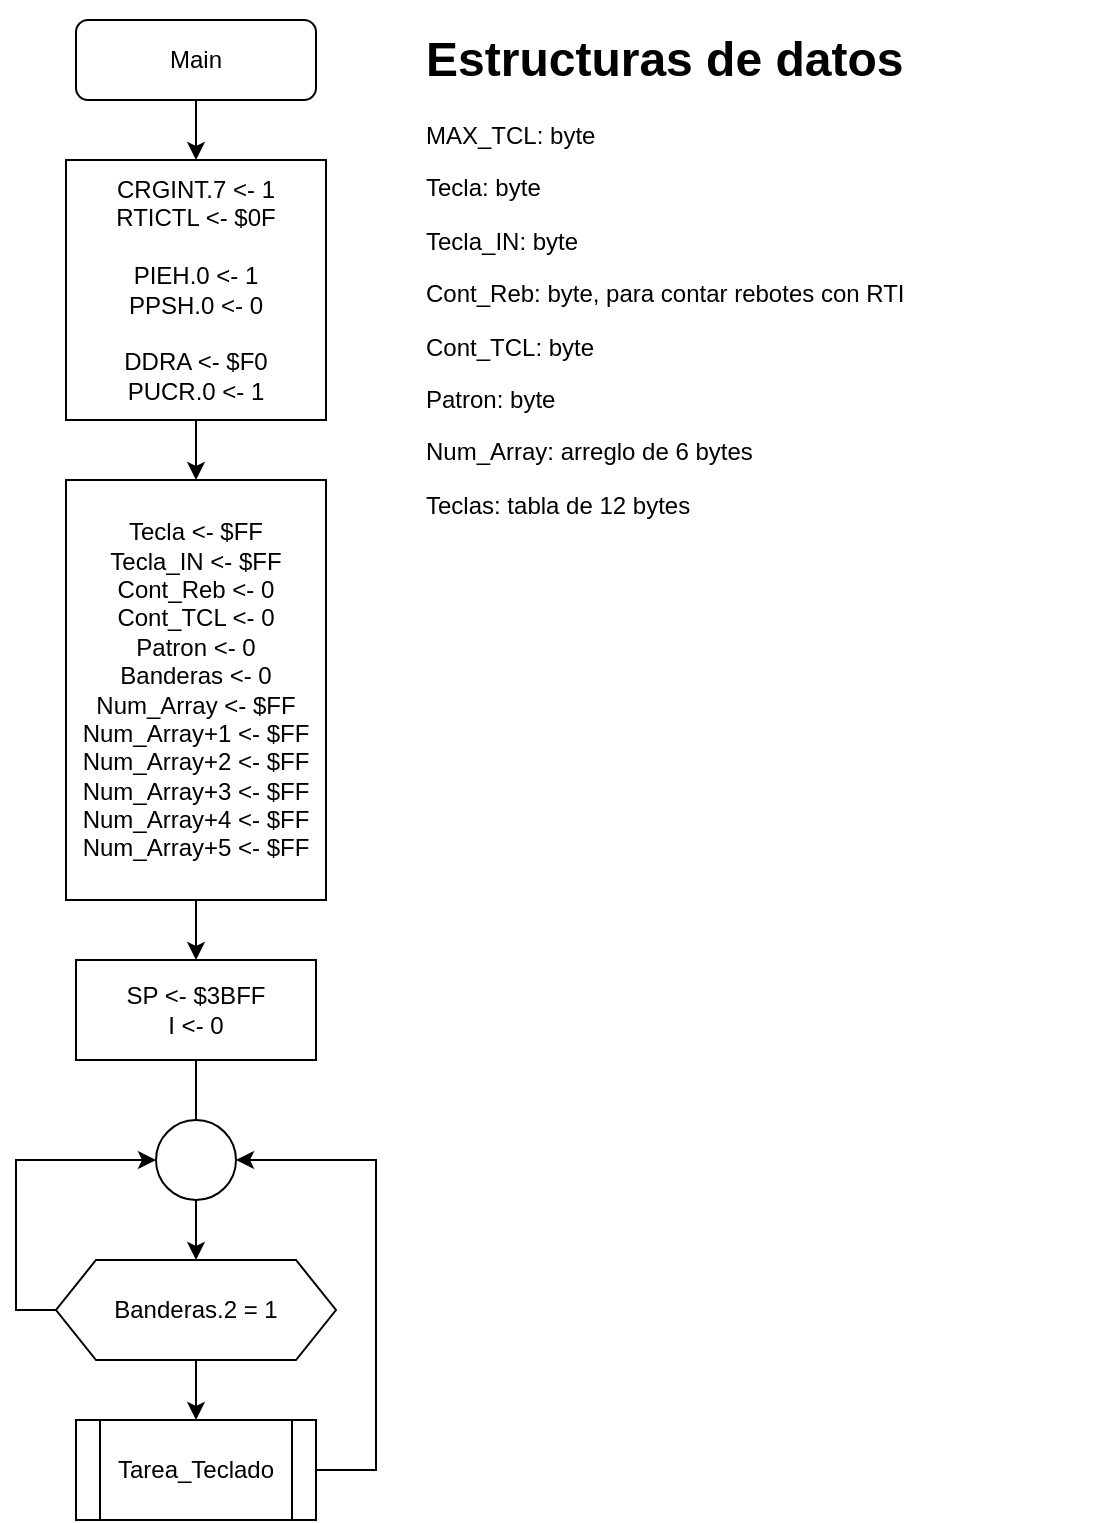<mxfile version="14.2.9" type="device"><diagram id="AS3s6Gq-B6MBUwnEhiok" name="Page-1"><mxGraphModel dx="1182" dy="772" grid="1" gridSize="10" guides="1" tooltips="1" connect="1" arrows="1" fold="1" page="1" pageScale="1" pageWidth="850" pageHeight="1100" math="0" shadow="0"><root><mxCell id="0"/><mxCell id="1" parent="0"/><mxCell id="X2_vHNlQYs70J006cKPm-7" value="" style="edgeStyle=orthogonalEdgeStyle;rounded=0;orthogonalLoop=1;jettySize=auto;html=1;" parent="1" source="X2_vHNlQYs70J006cKPm-1" target="X2_vHNlQYs70J006cKPm-3" edge="1"><mxGeometry relative="1" as="geometry"/></mxCell><mxCell id="X2_vHNlQYs70J006cKPm-1" value="Main" style="rounded=1;whiteSpace=wrap;html=1;" parent="1" vertex="1"><mxGeometry x="180" y="40" width="120" height="40" as="geometry"/></mxCell><mxCell id="X2_vHNlQYs70J006cKPm-11" value="" style="edgeStyle=orthogonalEdgeStyle;rounded=0;orthogonalLoop=1;jettySize=auto;html=1;" parent="1" source="X2_vHNlQYs70J006cKPm-2" target="X2_vHNlQYs70J006cKPm-10" edge="1"><mxGeometry relative="1" as="geometry"/></mxCell><mxCell id="X2_vHNlQYs70J006cKPm-2" value="&lt;div&gt;Tecla &amp;lt;- $FF&lt;/div&gt;&lt;div&gt;Tecla_IN &amp;lt;- $FF&lt;/div&gt;&lt;div&gt;Cont_Reb &amp;lt;- 0&lt;/div&gt;&lt;div&gt;Cont_TCL &amp;lt;- 0&lt;/div&gt;&lt;div&gt;Patron &amp;lt;- 0&lt;/div&gt;&lt;div&gt;Banderas &amp;lt;- 0&lt;/div&gt;&lt;div&gt;Num_Array &amp;lt;- $FF&lt;/div&gt;&lt;div&gt;Num_Array+1 &amp;lt;- $FF&lt;/div&gt;&lt;div&gt;Num_Array+2 &amp;lt;- $FF&lt;/div&gt;&lt;div&gt;Num_Array+3 &amp;lt;- $FF&lt;/div&gt;&lt;div&gt;Num_Array+4 &amp;lt;- $FF&lt;/div&gt;&lt;div&gt;Num_Array+5 &amp;lt;- $FF&lt;/div&gt;" style="rounded=0;whiteSpace=wrap;html=1;" parent="1" vertex="1"><mxGeometry x="175" y="270" width="130" height="210" as="geometry"/></mxCell><mxCell id="X2_vHNlQYs70J006cKPm-9" value="" style="edgeStyle=orthogonalEdgeStyle;rounded=0;orthogonalLoop=1;jettySize=auto;html=1;" parent="1" source="X2_vHNlQYs70J006cKPm-3" target="X2_vHNlQYs70J006cKPm-2" edge="1"><mxGeometry relative="1" as="geometry"/></mxCell><mxCell id="X2_vHNlQYs70J006cKPm-3" value="&lt;div&gt;CRGINT.7 &amp;lt;- 1&lt;br&gt;&lt;/div&gt;&lt;div&gt;RTICTL &amp;lt;- $0F&lt;/div&gt;&lt;div&gt;&lt;br&gt;&lt;/div&gt;&lt;div&gt;PIEH.0 &amp;lt;- 1&lt;/div&gt;&lt;div&gt;PPSH.0 &amp;lt;- 0&lt;/div&gt;&lt;div&gt;&lt;br&gt;&lt;/div&gt;&lt;div&gt;DDRA &amp;lt;- $F0&lt;/div&gt;&lt;div&gt;PUCR.0 &amp;lt;- 1&lt;br&gt;&lt;/div&gt;" style="rounded=0;whiteSpace=wrap;html=1;" parent="1" vertex="1"><mxGeometry x="175" y="110" width="130" height="130" as="geometry"/></mxCell><mxCell id="X2_vHNlQYs70J006cKPm-17" value="" style="edgeStyle=orthogonalEdgeStyle;rounded=0;orthogonalLoop=1;jettySize=auto;html=1;" parent="1" source="X2_vHNlQYs70J006cKPm-10" target="X2_vHNlQYs70J006cKPm-13" edge="1"><mxGeometry relative="1" as="geometry"/></mxCell><mxCell id="X2_vHNlQYs70J006cKPm-10" value="&lt;div&gt;SP &amp;lt;- $3BFF&lt;/div&gt;I &amp;lt;- 0" style="rounded=0;whiteSpace=wrap;html=1;" parent="1" vertex="1"><mxGeometry x="180" y="510" width="120" height="50" as="geometry"/></mxCell><mxCell id="X2_vHNlQYs70J006cKPm-12" value="" style="ellipse;whiteSpace=wrap;html=1;aspect=fixed;" parent="1" vertex="1"><mxGeometry x="220" y="590" width="40" height="40" as="geometry"/></mxCell><mxCell id="X2_vHNlQYs70J006cKPm-14" style="edgeStyle=orthogonalEdgeStyle;rounded=0;orthogonalLoop=1;jettySize=auto;html=1;entryX=0;entryY=0.5;entryDx=0;entryDy=0;" parent="1" source="X2_vHNlQYs70J006cKPm-13" target="X2_vHNlQYs70J006cKPm-12" edge="1"><mxGeometry relative="1" as="geometry"><Array as="points"><mxPoint x="150" y="685"/><mxPoint x="150" y="610"/></Array></mxGeometry></mxCell><mxCell id="X2_vHNlQYs70J006cKPm-19" value="" style="edgeStyle=orthogonalEdgeStyle;rounded=0;orthogonalLoop=1;jettySize=auto;html=1;" parent="1" source="X2_vHNlQYs70J006cKPm-13" target="X2_vHNlQYs70J006cKPm-15" edge="1"><mxGeometry relative="1" as="geometry"/></mxCell><mxCell id="X2_vHNlQYs70J006cKPm-13" value="Banderas.2 = 1" style="shape=hexagon;perimeter=hexagonPerimeter2;whiteSpace=wrap;html=1;fixedSize=1;" parent="1" vertex="1"><mxGeometry x="170" y="660" width="140" height="50" as="geometry"/></mxCell><mxCell id="X2_vHNlQYs70J006cKPm-18" style="edgeStyle=orthogonalEdgeStyle;rounded=0;orthogonalLoop=1;jettySize=auto;html=1;entryX=1;entryY=0.5;entryDx=0;entryDy=0;" parent="1" source="X2_vHNlQYs70J006cKPm-15" target="X2_vHNlQYs70J006cKPm-12" edge="1"><mxGeometry relative="1" as="geometry"><Array as="points"><mxPoint x="330" y="765"/><mxPoint x="330" y="610"/></Array></mxGeometry></mxCell><mxCell id="X2_vHNlQYs70J006cKPm-15" value="Tarea_Teclado" style="shape=process;whiteSpace=wrap;html=1;backgroundOutline=1;" parent="1" vertex="1"><mxGeometry x="180" y="740" width="120" height="50" as="geometry"/></mxCell><mxCell id="X2_vHNlQYs70J006cKPm-20" value="&lt;h1&gt;Estructuras de datos&lt;br&gt;&lt;/h1&gt;&lt;p&gt;MAX_TCL: byte&lt;/p&gt;&lt;p&gt;Tecla: byte&lt;/p&gt;&lt;p&gt;Tecla_IN: byte&lt;/p&gt;&lt;p&gt;Cont_Reb: byte, para contar rebotes con RTI&lt;/p&gt;&lt;p&gt;Cont_TCL: byte&lt;/p&gt;&lt;p&gt;Patron: byte &lt;br&gt;&lt;/p&gt;&lt;p&gt;Num_Array: arreglo de 6 bytes&lt;/p&gt;&lt;p&gt;Teclas: tabla de 12 bytes&lt;br&gt;&lt;/p&gt;" style="text;html=1;strokeColor=none;fillColor=none;spacing=5;spacingTop=-20;whiteSpace=wrap;overflow=hidden;rounded=0;" parent="1" vertex="1"><mxGeometry x="350" y="40" width="350" height="260" as="geometry"/></mxCell></root></mxGraphModel></diagram></mxfile>